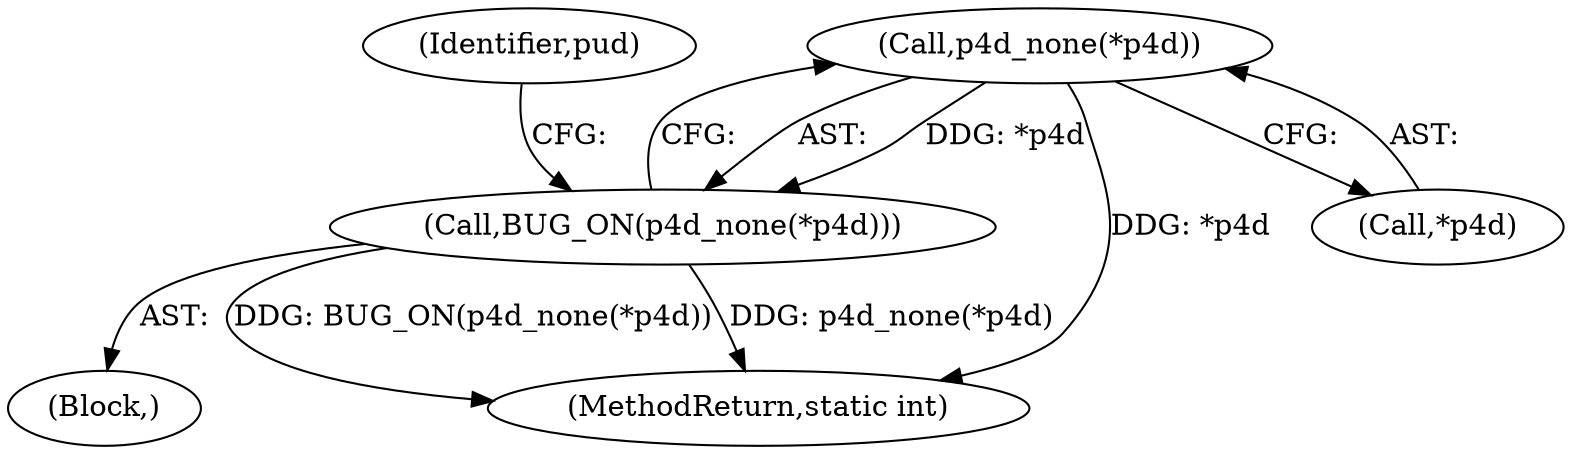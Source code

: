 digraph "0_linux_6b3a707736301c2128ca85ce85fb13f60b5e350a_6@pointer" {
"1000150" [label="(Call,p4d_none(*p4d))"];
"1000149" [label="(Call,BUG_ON(p4d_none(*p4d)))"];
"1000151" [label="(Call,*p4d)"];
"1000150" [label="(Call,p4d_none(*p4d))"];
"1000108" [label="(Block,)"];
"1000149" [label="(Call,BUG_ON(p4d_none(*p4d)))"];
"1000154" [label="(Identifier,pud)"];
"1000255" [label="(MethodReturn,static int)"];
"1000150" -> "1000149"  [label="AST: "];
"1000150" -> "1000151"  [label="CFG: "];
"1000151" -> "1000150"  [label="AST: "];
"1000149" -> "1000150"  [label="CFG: "];
"1000150" -> "1000255"  [label="DDG: *p4d"];
"1000150" -> "1000149"  [label="DDG: *p4d"];
"1000149" -> "1000108"  [label="AST: "];
"1000154" -> "1000149"  [label="CFG: "];
"1000149" -> "1000255"  [label="DDG: BUG_ON(p4d_none(*p4d))"];
"1000149" -> "1000255"  [label="DDG: p4d_none(*p4d)"];
}
